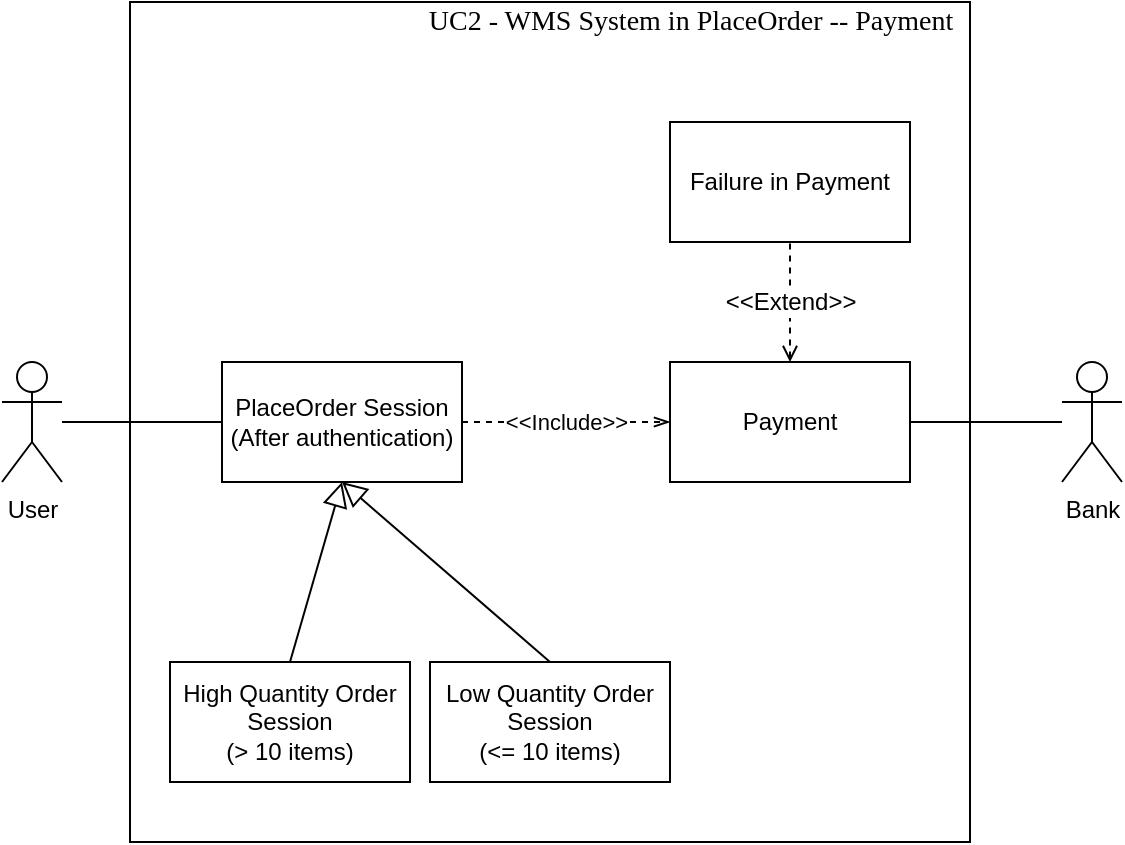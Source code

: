 <mxfile version="12.6.5" type="device"><diagram id="t1u5-b3m3rUblrHGi7hb" name="Page-1"><mxGraphModel dx="786" dy="603" grid="1" gridSize="10" guides="1" tooltips="1" connect="1" arrows="0" fold="1" page="1" pageScale="1" pageWidth="850" pageHeight="1100" background="#ffffff" math="0" shadow="0"><root><mxCell id="0"/><mxCell id="1" parent="0"/><mxCell id="0EVGC_k5hPcf6uxBNm4U-11" value="" style="whiteSpace=wrap;html=1;aspect=fixed;rounded=0;comic=0;direction=south;" parent="1" vertex="1"><mxGeometry x="264" y="240" width="420" height="420" as="geometry"/></mxCell><mxCell id="0EVGC_k5hPcf6uxBNm4U-10" value="User" style="shape=umlActor;verticalLabelPosition=bottom;labelBackgroundColor=#ffffff;verticalAlign=top;html=1;outlineConnect=0;" parent="1" vertex="1"><mxGeometry x="200" y="420" width="30" height="60" as="geometry"/></mxCell><mxCell id="0EVGC_k5hPcf6uxBNm4U-16" value="&lt;font face=&quot;Times New Roman&quot; style=&quot;font-size: 14px&quot;&gt;UC2 - WMS System in PlaceOrder -- Payment&lt;/font&gt;" style="text;html=1;align=center;verticalAlign=middle;resizable=0;points=[];autosize=1;" parent="1" vertex="1"><mxGeometry x="404" y="240" width="280" height="20" as="geometry"/></mxCell><mxCell id="QptbdFYrgFmPebq1PSGF-3" value="High Quantity Order Session&lt;br&gt;(&amp;gt; 10 items)" style="rounded=0;whiteSpace=wrap;html=1;" parent="1" vertex="1"><mxGeometry x="284" y="570" width="120" height="60" as="geometry"/></mxCell><mxCell id="x33nsNuZnewkiREEuEwi-1" value="Bank" style="shape=umlActor;verticalLabelPosition=bottom;labelBackgroundColor=#ffffff;verticalAlign=top;html=1;outlineConnect=0;" parent="1" vertex="1"><mxGeometry x="730" y="420" width="30" height="60" as="geometry"/></mxCell><mxCell id="x33nsNuZnewkiREEuEwi-2" value="" style="endArrow=none;html=1;exitX=1;exitY=0.5;exitDx=0;exitDy=0;" parent="1" source="gXtuwWJvs7rulqLntRb8-3" target="x33nsNuZnewkiREEuEwi-1" edge="1"><mxGeometry width="50" height="50" relative="1" as="geometry"><mxPoint x="570" y="460" as="sourcePoint"/><mxPoint x="720" y="490" as="targetPoint"/></mxGeometry></mxCell><mxCell id="gXtuwWJvs7rulqLntRb8-1" value="Low Quantity Order Session&lt;br&gt;(&amp;lt;= 10 items)" style="rounded=0;whiteSpace=wrap;html=1;" parent="1" vertex="1"><mxGeometry x="414" y="570" width="120" height="60" as="geometry"/></mxCell><mxCell id="gXtuwWJvs7rulqLntRb8-3" value="Payment" style="rounded=0;whiteSpace=wrap;html=1;comic=0;" parent="1" vertex="1"><mxGeometry x="534" y="420" width="120" height="60" as="geometry"/></mxCell><mxCell id="1LKLSO43UA55rZtVlvb_-1" value="Failure in Payment" style="rounded=0;whiteSpace=wrap;html=1;comic=0;fontSize=12;" parent="1" vertex="1"><mxGeometry x="534" y="300" width="120" height="60" as="geometry"/></mxCell><mxCell id="-iyu_D0KxjbuYb1BEtOw-1" value="&amp;lt;&amp;lt;Extend&amp;gt;&amp;gt;" style="endArrow=none;dashed=1;html=1;fontSize=12;exitX=0.5;exitY=0;exitDx=0;exitDy=0;startArrow=open;startFill=0;entryX=0.5;entryY=1;entryDx=0;entryDy=0;" parent="1" source="gXtuwWJvs7rulqLntRb8-3" target="1LKLSO43UA55rZtVlvb_-1" edge="1"><mxGeometry width="50" height="50" relative="1" as="geometry"><mxPoint x="600" y="460" as="sourcePoint"/><mxPoint x="650" y="410" as="targetPoint"/></mxGeometry></mxCell><mxCell id="vAlWPAGjcVqxsGDjdeaJ-1" value="PlaceOrder Session&lt;br&gt;(After authentication)" style="rounded=0;whiteSpace=wrap;html=1;" parent="1" vertex="1"><mxGeometry x="310" y="420" width="120" height="60" as="geometry"/></mxCell><mxCell id="knU8959T0JS3wPFeUZom-1" value="" style="endArrow=none;html=1;entryX=0;entryY=0.5;entryDx=0;entryDy=0;" parent="1" source="0EVGC_k5hPcf6uxBNm4U-10" target="vAlWPAGjcVqxsGDjdeaJ-1" edge="1"><mxGeometry width="50" height="50" relative="1" as="geometry"><mxPoint x="230" y="550" as="sourcePoint"/><mxPoint x="280" y="500" as="targetPoint"/></mxGeometry></mxCell><mxCell id="knU8959T0JS3wPFeUZom-2" value="" style="endArrow=block;html=1;exitX=0.5;exitY=0;exitDx=0;exitDy=0;entryX=0.5;entryY=1;entryDx=0;entryDy=0;endFill=0;endSize=10;" parent="1" source="QptbdFYrgFmPebq1PSGF-3" target="vAlWPAGjcVqxsGDjdeaJ-1" edge="1"><mxGeometry width="50" height="50" relative="1" as="geometry"><mxPoint x="319" y="540" as="sourcePoint"/><mxPoint x="369" y="490" as="targetPoint"/></mxGeometry></mxCell><mxCell id="knU8959T0JS3wPFeUZom-3" value="" style="endArrow=block;html=1;exitX=0.5;exitY=0;exitDx=0;exitDy=0;entryX=0.5;entryY=1;entryDx=0;entryDy=0;endFill=0;endSize=10;" parent="1" source="gXtuwWJvs7rulqLntRb8-1" target="vAlWPAGjcVqxsGDjdeaJ-1" edge="1"><mxGeometry width="50" height="50" relative="1" as="geometry"><mxPoint x="460" y="540" as="sourcePoint"/><mxPoint x="510" y="490" as="targetPoint"/></mxGeometry></mxCell><mxCell id="knU8959T0JS3wPFeUZom-4" value="&amp;lt;&amp;lt;Include&amp;gt;&amp;gt;" style="endArrow=openThin;dashed=1;html=1;exitX=1;exitY=0.5;exitDx=0;exitDy=0;entryX=0;entryY=0.5;entryDx=0;entryDy=0;endFill=0;" parent="1" source="vAlWPAGjcVqxsGDjdeaJ-1" target="gXtuwWJvs7rulqLntRb8-3" edge="1"><mxGeometry width="50" height="50" relative="1" as="geometry"><mxPoint x="460" y="530" as="sourcePoint"/><mxPoint x="510" y="480" as="targetPoint"/></mxGeometry></mxCell></root></mxGraphModel></diagram></mxfile>